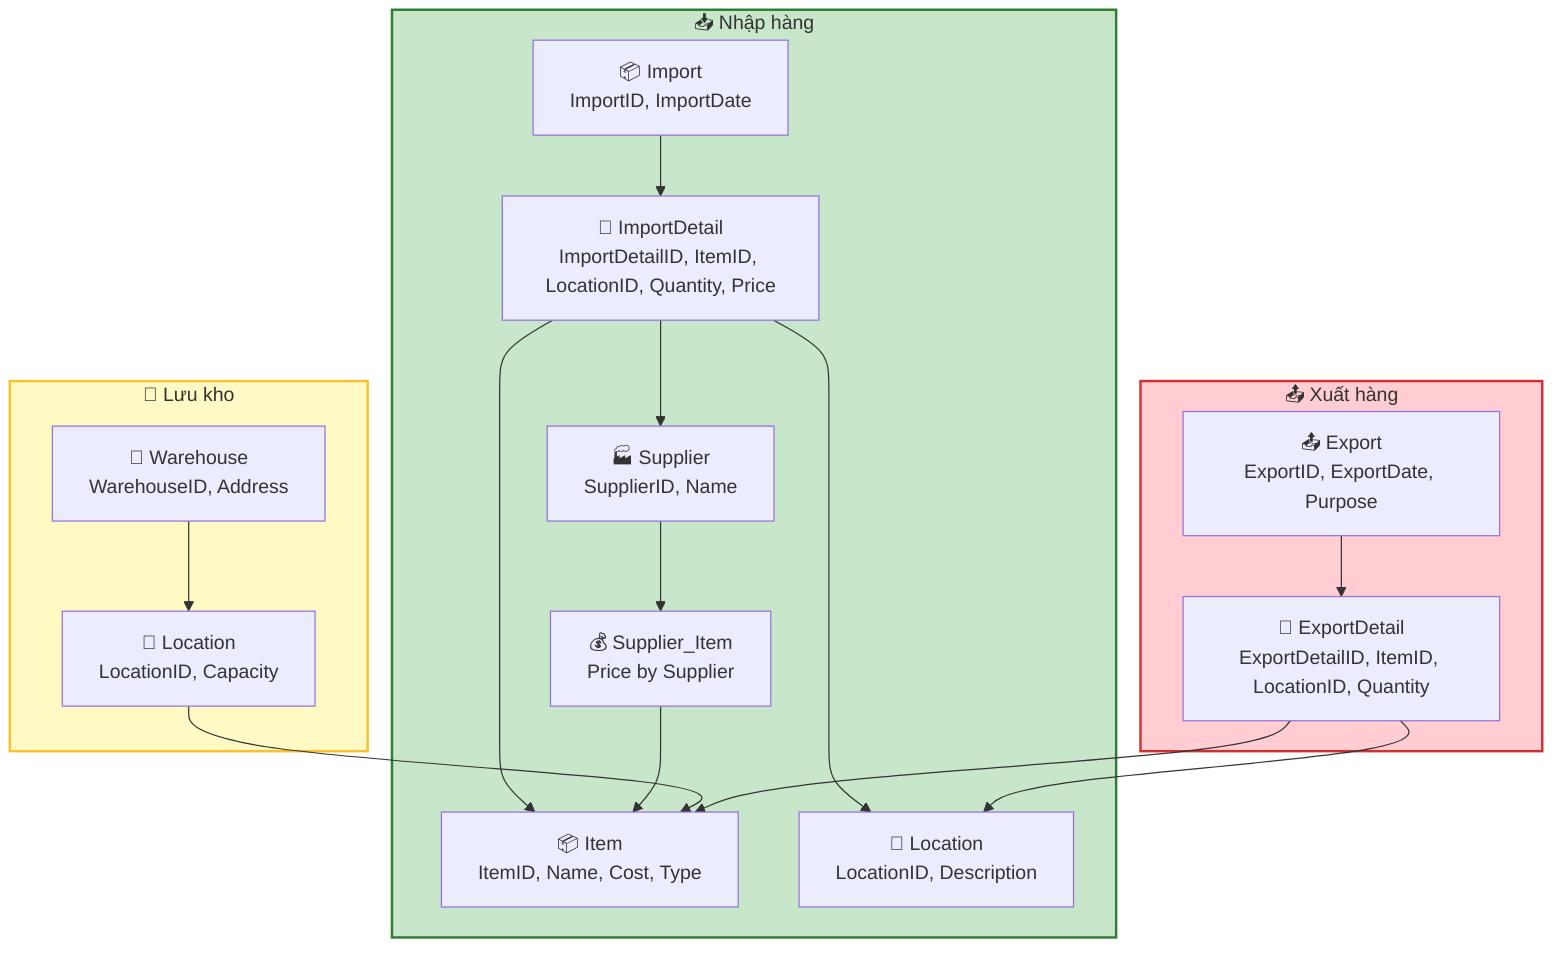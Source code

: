 flowchart TD
    %% =========================
    %% NHẬP HÀNG
    %% =========================
    subgraph NH["📥 Nhập hàng"]
        Import[📦 Import<br/>ImportID, ImportDate]
        ImportDetail[📑 ImportDetail<br/>ImportDetailID, ItemID, LocationID, Quantity, Price]
        Supplier[🏭 Supplier<br/>SupplierID, Name]
        SupplierItem[💰 Supplier_Item<br/>Price by Supplier]
        Item[📦 Item<br/>ItemID, Name, Cost, Type]
        Location[📍 Location<br/>LocationID, Description]
        
        Import --> ImportDetail
        ImportDetail --> Item
        ImportDetail --> Location
        ImportDetail --> Supplier
        Supplier --> SupplierItem
        SupplierItem --> Item
    end

    %% =========================
    %% LƯU KHO
    %% =========================
    subgraph KHO["🏬 Lưu kho"]
        Warehouse[🏬 Warehouse<br/>WarehouseID, Address]
        Location2[📍 Location<br/>LocationID, Capacity]
        Warehouse --> Location2
        Location2 --> Item
    end

    %% =========================
    %% XUẤT HÀNG
    %% =========================
    subgraph XUAT["📤 Xuất hàng"]
        Export[📤 Export<br/>ExportID, ExportDate, Purpose]
        ExportDetail[📑 ExportDetail<br/>ExportDetailID, ItemID, LocationID, Quantity]
        
        Export --> ExportDetail
        ExportDetail --> Item
        ExportDetail --> Location
    end

    %% =========================
    %% KẾT NỐI NHÓM
    %% =========================
    classDef nhap fill:#c8e6c9,stroke:#2e7d32,stroke-width:2px
    classDef kho fill:#fff9c4,stroke:#fbc02d,stroke-width:2px
    classDef xuat fill:#ffcdd2,stroke:#d32f2f,stroke-width:2px

    class NH nhap
    class KHO kho
    class XUAT xuat